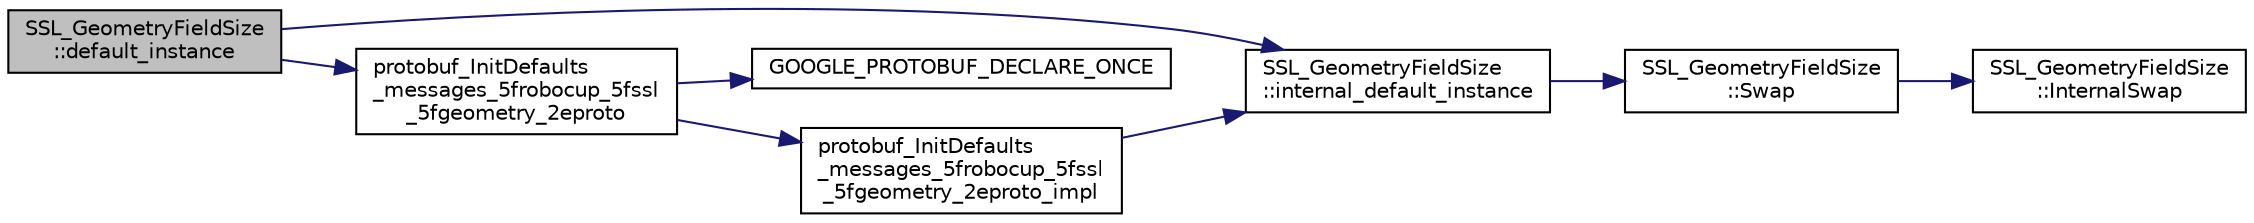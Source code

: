 digraph "SSL_GeometryFieldSize::default_instance"
{
 // INTERACTIVE_SVG=YES
  edge [fontname="Helvetica",fontsize="10",labelfontname="Helvetica",labelfontsize="10"];
  node [fontname="Helvetica",fontsize="10",shape=record];
  rankdir="LR";
  Node1 [label="SSL_GeometryFieldSize\l::default_instance",height=0.2,width=0.4,color="black", fillcolor="grey75", style="filled", fontcolor="black"];
  Node1 -> Node2 [color="midnightblue",fontsize="10",style="solid",fontname="Helvetica"];
  Node2 [label="SSL_GeometryFieldSize\l::internal_default_instance",height=0.2,width=0.4,color="black", fillcolor="white", style="filled",URL="$d2/d30/class_s_s_l___geometry_field_size.html#a01e67cd623172f72676411c6a6a27c51"];
  Node2 -> Node3 [color="midnightblue",fontsize="10",style="solid",fontname="Helvetica"];
  Node3 [label="SSL_GeometryFieldSize\l::Swap",height=0.2,width=0.4,color="black", fillcolor="white", style="filled",URL="$d2/d30/class_s_s_l___geometry_field_size.html#ae5f47673f64c375c4b43bb0a10d99c7b"];
  Node3 -> Node4 [color="midnightblue",fontsize="10",style="solid",fontname="Helvetica"];
  Node4 [label="SSL_GeometryFieldSize\l::InternalSwap",height=0.2,width=0.4,color="black", fillcolor="white", style="filled",URL="$d2/d30/class_s_s_l___geometry_field_size.html#ae1952b0a9f1b9820e7854b304052a38d"];
  Node1 -> Node5 [color="midnightblue",fontsize="10",style="solid",fontname="Helvetica"];
  Node5 [label="protobuf_InitDefaults\l_messages_5frobocup_5fssl\l_5fgeometry_2eproto",height=0.2,width=0.4,color="black", fillcolor="white", style="filled",URL="$db/d34/grsim__comm_2include_2proto_2messages__robocup__ssl__geometry_8pb_8cc.html#a860f546ce0c0a350ea28bde1368ef050"];
  Node5 -> Node6 [color="midnightblue",fontsize="10",style="solid",fontname="Helvetica"];
  Node6 [label="GOOGLE_PROTOBUF_DECLARE_ONCE",height=0.2,width=0.4,color="black", fillcolor="white", style="filled",URL="$db/d34/grsim__comm_2include_2proto_2messages__robocup__ssl__geometry_8pb_8cc.html#ab62e58f219471a884ff8331c119d4c66"];
  Node5 -> Node7 [color="midnightblue",fontsize="10",style="solid",fontname="Helvetica"];
  Node7 [label="protobuf_InitDefaults\l_messages_5frobocup_5fssl\l_5fgeometry_2eproto_impl",height=0.2,width=0.4,color="black", fillcolor="white", style="filled",URL="$db/d34/grsim__comm_2include_2proto_2messages__robocup__ssl__geometry_8pb_8cc.html#a096f5efd9ec1191dba74f46ee466e24a"];
  Node7 -> Node2 [color="midnightblue",fontsize="10",style="solid",fontname="Helvetica"];
}
